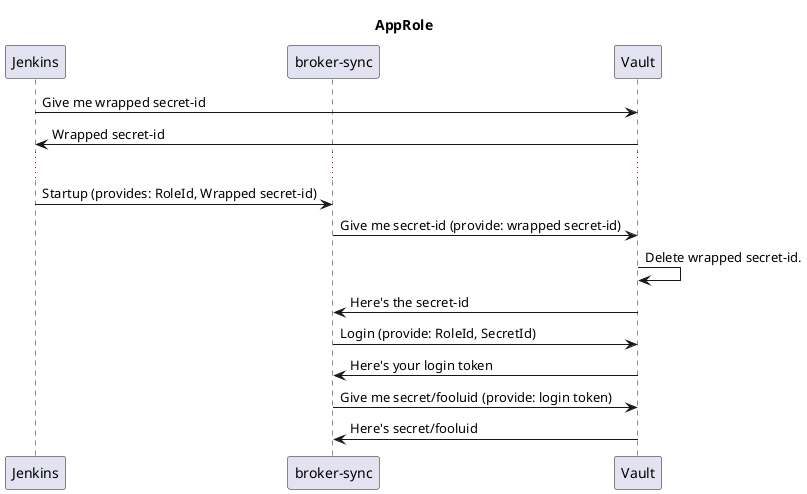 @startuml

title AppRole
participant Jenkins as j
participant "broker-sync" as b
participant Vault as v
j -> v: Give me wrapped secret-id
v -> j: Wrapped secret-id

...

j -> b: Startup (provides: RoleId, Wrapped secret-id)
b -> v: Give me secret-id (provide: wrapped secret-id)
v -> v: Delete wrapped secret-id.
v -> b: Here's the secret-id
b -> v: Login (provide: RoleId, SecretId)
v -> b: Here's your login token
b -> v: Give me secret/fooluid (provide: login token)
v -> b: Here's secret/fooluid

@enduml
